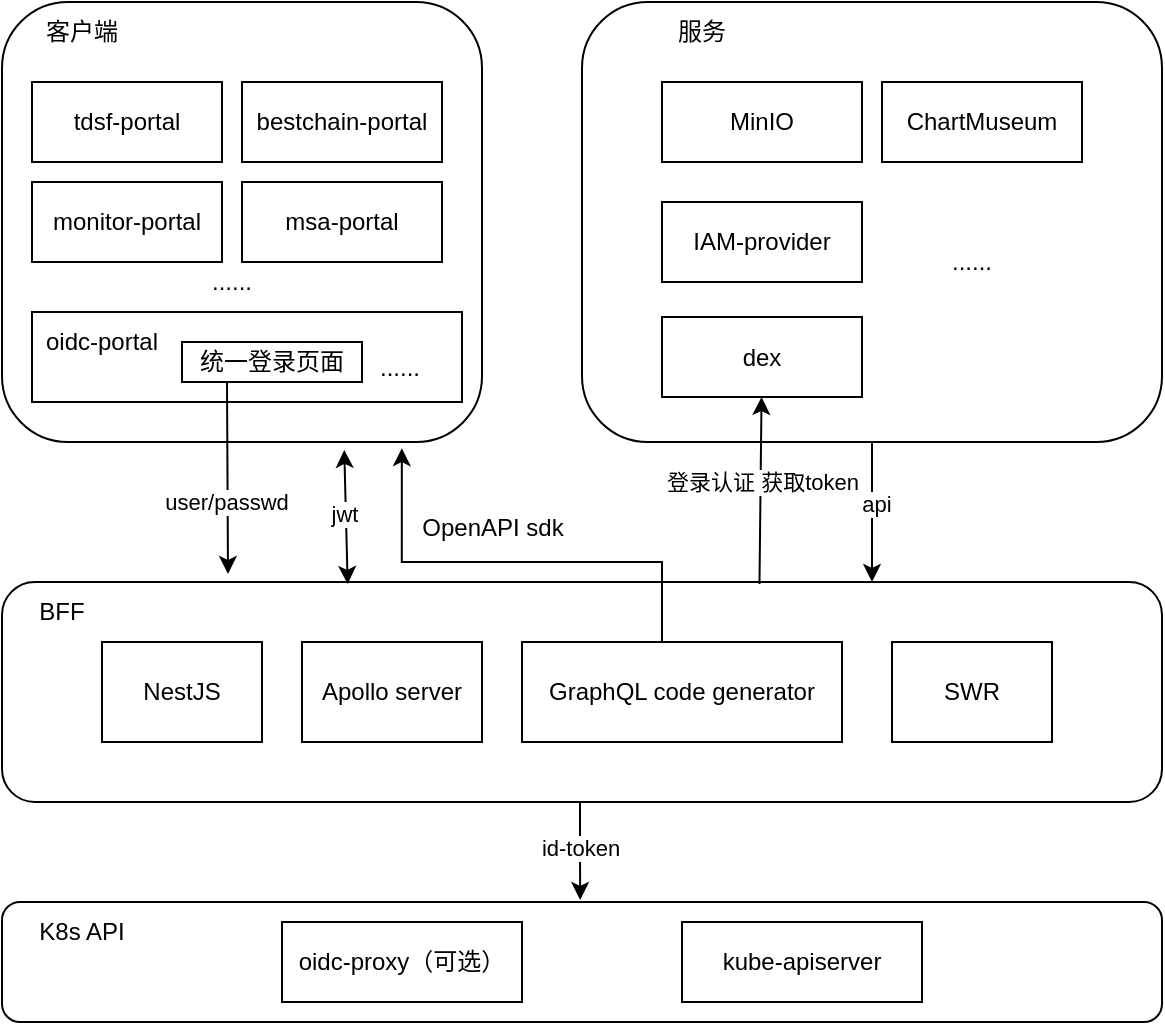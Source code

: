 <mxfile version="22.0.8" type="device">
  <diagram name="第 1 页" id="gP93COqQAEpai8W4gH09">
    <mxGraphModel dx="1026" dy="650" grid="1" gridSize="10" guides="1" tooltips="1" connect="1" arrows="1" fold="1" page="1" pageScale="1" pageWidth="827" pageHeight="1169" math="0" shadow="0">
      <root>
        <mxCell id="0" />
        <mxCell id="1" parent="0" />
        <mxCell id="TWiqgpYvmtbDSeUG6tB8-1" value="&lt;hr&gt;&lt;hr&gt;" style="rounded=1;whiteSpace=wrap;html=1;strokeColor=#000000;" vertex="1" parent="1">
          <mxGeometry x="50" y="300" width="580" height="110" as="geometry" />
        </mxCell>
        <mxCell id="TWiqgpYvmtbDSeUG6tB8-2" value="BFF" style="text;strokeColor=none;align=center;fillColor=none;html=1;verticalAlign=middle;whiteSpace=wrap;rounded=0;" vertex="1" parent="1">
          <mxGeometry x="60" y="300" width="40" height="30" as="geometry" />
        </mxCell>
        <mxCell id="TWiqgpYvmtbDSeUG6tB8-4" value="NestJS" style="whiteSpace=wrap;html=1;" vertex="1" parent="1">
          <mxGeometry x="100" y="330" width="80" height="50" as="geometry" />
        </mxCell>
        <mxCell id="TWiqgpYvmtbDSeUG6tB8-5" value="Apollo server" style="whiteSpace=wrap;html=1;" vertex="1" parent="1">
          <mxGeometry x="200" y="330" width="90" height="50" as="geometry" />
        </mxCell>
        <mxCell id="TWiqgpYvmtbDSeUG6tB8-47" value="" style="edgeStyle=orthogonalEdgeStyle;rounded=0;orthogonalLoop=1;jettySize=auto;html=1;entryX=0.833;entryY=1.014;entryDx=0;entryDy=0;entryPerimeter=0;" edge="1" parent="1" source="TWiqgpYvmtbDSeUG6tB8-8" target="TWiqgpYvmtbDSeUG6tB8-11">
          <mxGeometry relative="1" as="geometry">
            <Array as="points">
              <mxPoint x="380" y="290" />
              <mxPoint x="250" y="290" />
            </Array>
          </mxGeometry>
        </mxCell>
        <mxCell id="TWiqgpYvmtbDSeUG6tB8-8" value="GraphQL code generator" style="whiteSpace=wrap;html=1;" vertex="1" parent="1">
          <mxGeometry x="310" y="330" width="160" height="50" as="geometry" />
        </mxCell>
        <mxCell id="TWiqgpYvmtbDSeUG6tB8-9" value="SWR" style="whiteSpace=wrap;html=1;" vertex="1" parent="1">
          <mxGeometry x="495" y="330" width="80" height="50" as="geometry" />
        </mxCell>
        <mxCell id="TWiqgpYvmtbDSeUG6tB8-11" value="" style="rounded=1;whiteSpace=wrap;html=1;" vertex="1" parent="1">
          <mxGeometry x="50" y="10" width="240" height="220" as="geometry" />
        </mxCell>
        <mxCell id="TWiqgpYvmtbDSeUG6tB8-13" value="客户端" style="text;strokeColor=none;align=center;fillColor=none;html=1;verticalAlign=middle;whiteSpace=wrap;rounded=0;" vertex="1" parent="1">
          <mxGeometry x="60" y="10" width="60" height="30" as="geometry" />
        </mxCell>
        <mxCell id="TWiqgpYvmtbDSeUG6tB8-14" value="monitor-portal" style="whiteSpace=wrap;html=1;" vertex="1" parent="1">
          <mxGeometry x="65" y="100" width="95" height="40" as="geometry" />
        </mxCell>
        <mxCell id="TWiqgpYvmtbDSeUG6tB8-15" value="bestchain-portal" style="whiteSpace=wrap;html=1;" vertex="1" parent="1">
          <mxGeometry x="170" y="50" width="100" height="40" as="geometry" />
        </mxCell>
        <mxCell id="TWiqgpYvmtbDSeUG6tB8-17" value="msa-portal" style="whiteSpace=wrap;html=1;" vertex="1" parent="1">
          <mxGeometry x="170" y="100" width="100" height="40" as="geometry" />
        </mxCell>
        <mxCell id="TWiqgpYvmtbDSeUG6tB8-18" value="......" style="text;strokeColor=none;align=center;fillColor=none;html=1;verticalAlign=middle;whiteSpace=wrap;rounded=0;" vertex="1" parent="1">
          <mxGeometry x="140" y="140" width="50" height="20" as="geometry" />
        </mxCell>
        <mxCell id="TWiqgpYvmtbDSeUG6tB8-19" value="" style="whiteSpace=wrap;html=1;" vertex="1" parent="1">
          <mxGeometry x="65" y="165" width="215" height="45" as="geometry" />
        </mxCell>
        <mxCell id="TWiqgpYvmtbDSeUG6tB8-20" value="oidc-portal" style="text;strokeColor=none;align=center;fillColor=none;html=1;verticalAlign=middle;whiteSpace=wrap;rounded=0;" vertex="1" parent="1">
          <mxGeometry x="70" y="170" width="60" height="20" as="geometry" />
        </mxCell>
        <mxCell id="TWiqgpYvmtbDSeUG6tB8-21" value="统一登录页面" style="whiteSpace=wrap;html=1;" vertex="1" parent="1">
          <mxGeometry x="140" y="180" width="90" height="20" as="geometry" />
        </mxCell>
        <mxCell id="TWiqgpYvmtbDSeUG6tB8-22" value="......" style="text;strokeColor=none;align=center;fillColor=none;html=1;verticalAlign=middle;whiteSpace=wrap;rounded=0;" vertex="1" parent="1">
          <mxGeometry x="224" y="183" width="50" height="20" as="geometry" />
        </mxCell>
        <mxCell id="TWiqgpYvmtbDSeUG6tB8-23" value="" style="endArrow=classic;html=1;rounded=0;exitX=0.25;exitY=1;exitDx=0;exitDy=0;" edge="1" parent="1" source="TWiqgpYvmtbDSeUG6tB8-21">
          <mxGeometry width="50" height="50" relative="1" as="geometry">
            <mxPoint x="167.06" y="200" as="sourcePoint" />
            <mxPoint x="163" y="296" as="targetPoint" />
            <Array as="points" />
          </mxGeometry>
        </mxCell>
        <mxCell id="TWiqgpYvmtbDSeUG6tB8-24" value="user/passwd" style="edgeLabel;html=1;align=center;verticalAlign=middle;resizable=0;points=[];" vertex="1" connectable="0" parent="TWiqgpYvmtbDSeUG6tB8-23">
          <mxGeometry x="0.24" y="-1" relative="1" as="geometry">
            <mxPoint as="offset" />
          </mxGeometry>
        </mxCell>
        <mxCell id="TWiqgpYvmtbDSeUG6tB8-65" value="" style="edgeStyle=orthogonalEdgeStyle;rounded=0;orthogonalLoop=1;jettySize=auto;html=1;entryX=0.75;entryY=0;entryDx=0;entryDy=0;exitX=0.475;exitY=0.995;exitDx=0;exitDy=0;exitPerimeter=0;" edge="1" parent="1" source="TWiqgpYvmtbDSeUG6tB8-32" target="TWiqgpYvmtbDSeUG6tB8-1">
          <mxGeometry relative="1" as="geometry">
            <Array as="points">
              <mxPoint x="485" y="229" />
            </Array>
          </mxGeometry>
        </mxCell>
        <mxCell id="TWiqgpYvmtbDSeUG6tB8-66" value="api" style="edgeLabel;html=1;align=center;verticalAlign=middle;resizable=0;points=[];" vertex="1" connectable="0" parent="TWiqgpYvmtbDSeUG6tB8-65">
          <mxGeometry x="0.004" y="2" relative="1" as="geometry">
            <mxPoint as="offset" />
          </mxGeometry>
        </mxCell>
        <mxCell id="TWiqgpYvmtbDSeUG6tB8-32" value="" style="rounded=1;whiteSpace=wrap;html=1;" vertex="1" parent="1">
          <mxGeometry x="340" y="10" width="290" height="220" as="geometry" />
        </mxCell>
        <mxCell id="TWiqgpYvmtbDSeUG6tB8-33" value="服务" style="text;strokeColor=none;align=center;fillColor=none;html=1;verticalAlign=middle;whiteSpace=wrap;rounded=0;" vertex="1" parent="1">
          <mxGeometry x="370" y="10" width="60" height="30" as="geometry" />
        </mxCell>
        <mxCell id="TWiqgpYvmtbDSeUG6tB8-34" value="dex" style="rounded=0;whiteSpace=wrap;html=1;" vertex="1" parent="1">
          <mxGeometry x="380" y="167.5" width="100" height="40" as="geometry" />
        </mxCell>
        <mxCell id="TWiqgpYvmtbDSeUG6tB8-40" value="" style="endArrow=classic;html=1;rounded=0;exitX=0.653;exitY=0.009;exitDx=0;exitDy=0;exitPerimeter=0;" edge="1" parent="1" source="TWiqgpYvmtbDSeUG6tB8-1" target="TWiqgpYvmtbDSeUG6tB8-34">
          <mxGeometry width="50" height="50" relative="1" as="geometry">
            <mxPoint x="420" y="300" as="sourcePoint" />
            <mxPoint x="419.5" y="220" as="targetPoint" />
            <Array as="points" />
          </mxGeometry>
        </mxCell>
        <mxCell id="TWiqgpYvmtbDSeUG6tB8-42" value="登录认证 获取token" style="edgeLabel;html=1;align=center;verticalAlign=middle;resizable=0;points=[];" vertex="1" connectable="0" parent="TWiqgpYvmtbDSeUG6tB8-40">
          <mxGeometry x="0.089" y="4" relative="1" as="geometry">
            <mxPoint x="4" as="offset" />
          </mxGeometry>
        </mxCell>
        <mxCell id="TWiqgpYvmtbDSeUG6tB8-43" value="" style="endArrow=classic;startArrow=classic;html=1;rounded=0;entryX=0.713;entryY=1.018;entryDx=0;entryDy=0;entryPerimeter=0;exitX=0.298;exitY=0.009;exitDx=0;exitDy=0;exitPerimeter=0;" edge="1" parent="1" source="TWiqgpYvmtbDSeUG6tB8-1" target="TWiqgpYvmtbDSeUG6tB8-11">
          <mxGeometry width="50" height="50" relative="1" as="geometry">
            <mxPoint x="221" y="290" as="sourcePoint" />
            <mxPoint x="250" y="240" as="targetPoint" />
            <Array as="points" />
          </mxGeometry>
        </mxCell>
        <mxCell id="TWiqgpYvmtbDSeUG6tB8-46" value="jwt" style="edgeLabel;html=1;align=center;verticalAlign=middle;resizable=0;points=[];" vertex="1" connectable="0" parent="TWiqgpYvmtbDSeUG6tB8-43">
          <mxGeometry x="0.045" y="1" relative="1" as="geometry">
            <mxPoint as="offset" />
          </mxGeometry>
        </mxCell>
        <mxCell id="TWiqgpYvmtbDSeUG6tB8-48" value="OpenAPI sdk" style="text;html=1;align=center;verticalAlign=middle;resizable=0;points=[];autosize=1;strokeColor=none;fillColor=none;" vertex="1" parent="1">
          <mxGeometry x="250" y="258" width="90" height="30" as="geometry" />
        </mxCell>
        <mxCell id="TWiqgpYvmtbDSeUG6tB8-49" value="IAM-provider" style="rounded=0;whiteSpace=wrap;html=1;" vertex="1" parent="1">
          <mxGeometry x="380" y="110" width="100" height="40" as="geometry" />
        </mxCell>
        <mxCell id="TWiqgpYvmtbDSeUG6tB8-50" value="ChartMuseum" style="rounded=0;whiteSpace=wrap;html=1;" vertex="1" parent="1">
          <mxGeometry x="490" y="50" width="100" height="40" as="geometry" />
        </mxCell>
        <mxCell id="TWiqgpYvmtbDSeUG6tB8-51" value="MinIO" style="rounded=0;whiteSpace=wrap;html=1;" vertex="1" parent="1">
          <mxGeometry x="380" y="50" width="100" height="40" as="geometry" />
        </mxCell>
        <mxCell id="TWiqgpYvmtbDSeUG6tB8-53" value="......" style="text;strokeColor=none;align=center;fillColor=none;html=1;verticalAlign=middle;whiteSpace=wrap;rounded=0;" vertex="1" parent="1">
          <mxGeometry x="510" y="130" width="50" height="20" as="geometry" />
        </mxCell>
        <mxCell id="TWiqgpYvmtbDSeUG6tB8-56" value="" style="rounded=1;whiteSpace=wrap;html=1;" vertex="1" parent="1">
          <mxGeometry x="50" y="460" width="580" height="60" as="geometry" />
        </mxCell>
        <mxCell id="TWiqgpYvmtbDSeUG6tB8-57" value="K8s API" style="text;strokeColor=none;align=center;fillColor=none;html=1;verticalAlign=middle;whiteSpace=wrap;rounded=0;" vertex="1" parent="1">
          <mxGeometry x="60" y="460" width="60" height="30" as="geometry" />
        </mxCell>
        <mxCell id="TWiqgpYvmtbDSeUG6tB8-58" value="oidc-proxy（可选）" style="whiteSpace=wrap;html=1;" vertex="1" parent="1">
          <mxGeometry x="190" y="470" width="120" height="40" as="geometry" />
        </mxCell>
        <mxCell id="TWiqgpYvmtbDSeUG6tB8-59" value="" style="edgeStyle=none;orthogonalLoop=1;jettySize=auto;html=1;rounded=0;entryX=0.143;entryY=-0.017;entryDx=0;entryDy=0;entryPerimeter=0;" edge="1" parent="1">
          <mxGeometry width="100" relative="1" as="geometry">
            <mxPoint x="339" y="410" as="sourcePoint" />
            <mxPoint x="339.09" y="458.98" as="targetPoint" />
            <Array as="points">
              <mxPoint x="339" y="430" />
            </Array>
          </mxGeometry>
        </mxCell>
        <mxCell id="TWiqgpYvmtbDSeUG6tB8-60" value="id-token" style="edgeLabel;html=1;align=center;verticalAlign=middle;resizable=0;points=[];" vertex="1" connectable="0" parent="TWiqgpYvmtbDSeUG6tB8-59">
          <mxGeometry x="-0.172" y="1" relative="1" as="geometry">
            <mxPoint x="-1" y="2" as="offset" />
          </mxGeometry>
        </mxCell>
        <mxCell id="TWiqgpYvmtbDSeUG6tB8-61" value="kube-apiserver" style="whiteSpace=wrap;html=1;" vertex="1" parent="1">
          <mxGeometry x="390" y="470" width="120" height="40" as="geometry" />
        </mxCell>
        <mxCell id="TWiqgpYvmtbDSeUG6tB8-67" value="tdsf-portal" style="whiteSpace=wrap;html=1;" vertex="1" parent="1">
          <mxGeometry x="65" y="50" width="95" height="40" as="geometry" />
        </mxCell>
      </root>
    </mxGraphModel>
  </diagram>
</mxfile>

